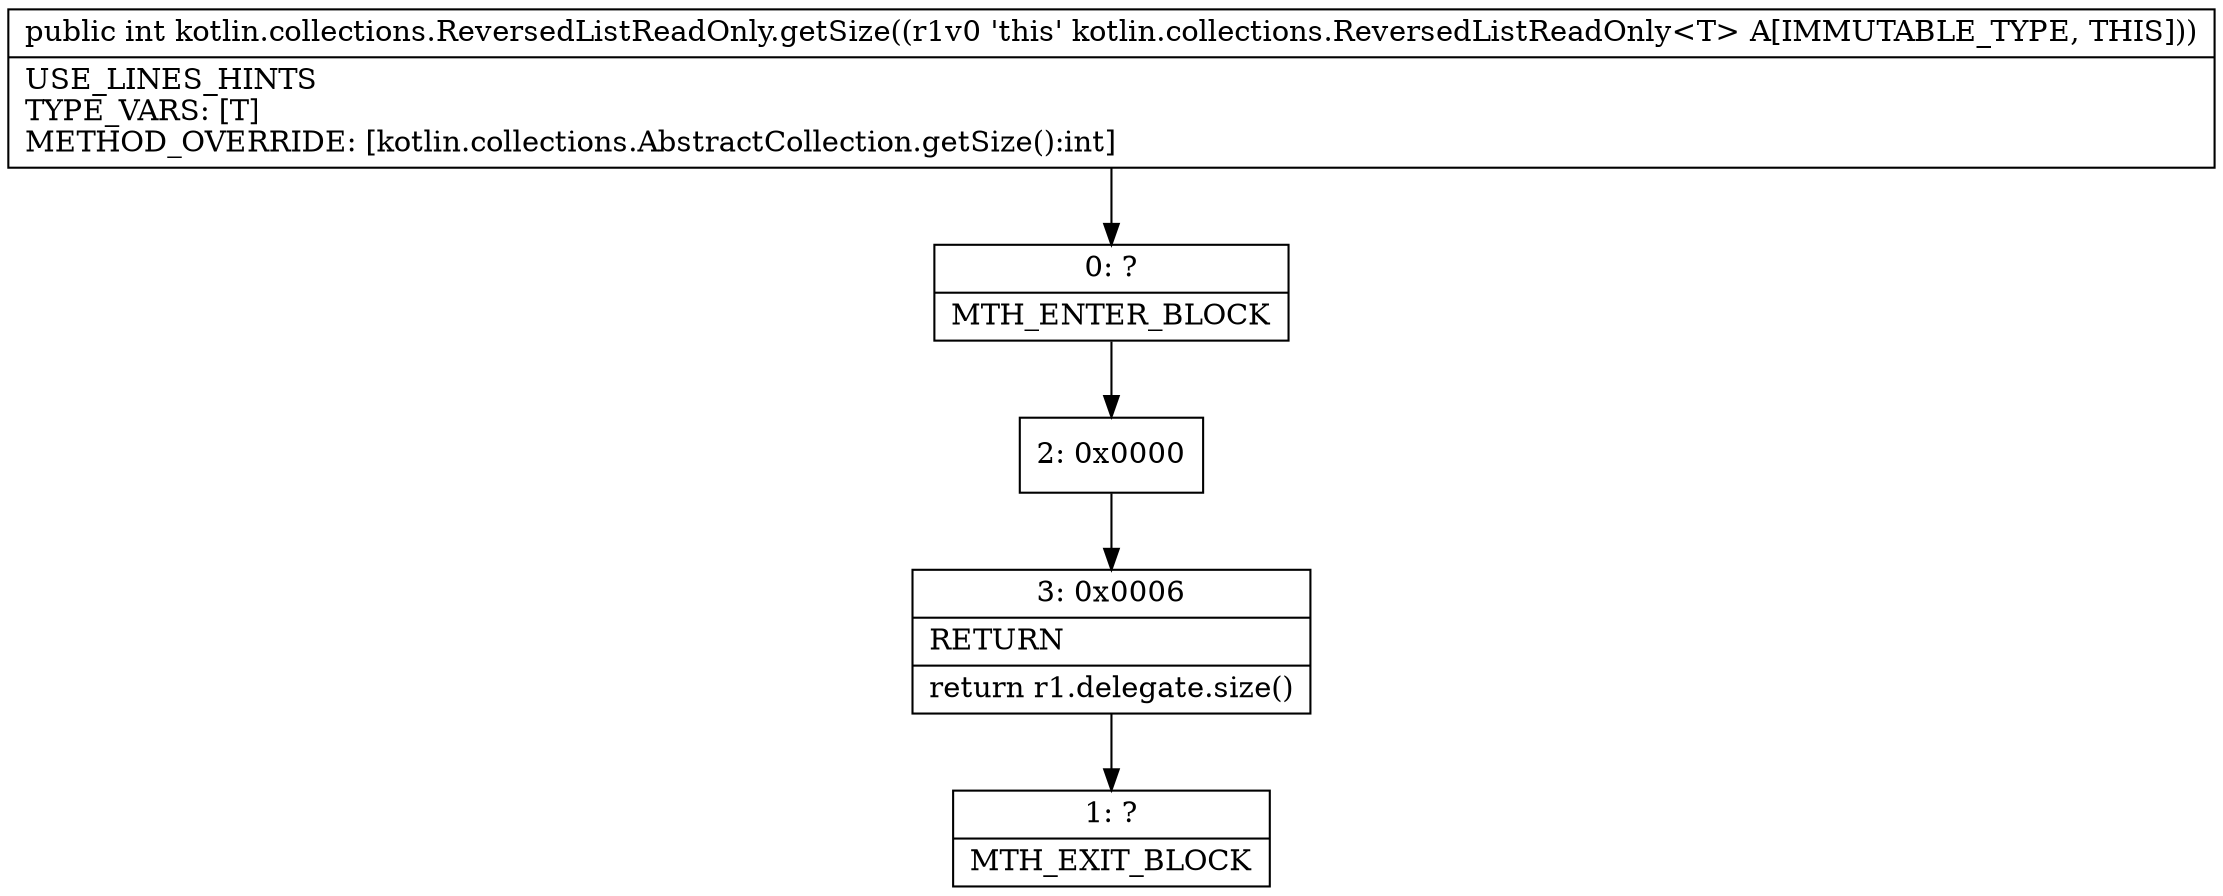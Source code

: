 digraph "CFG forkotlin.collections.ReversedListReadOnly.getSize()I" {
Node_0 [shape=record,label="{0\:\ ?|MTH_ENTER_BLOCK\l}"];
Node_2 [shape=record,label="{2\:\ 0x0000}"];
Node_3 [shape=record,label="{3\:\ 0x0006|RETURN\l|return r1.delegate.size()\l}"];
Node_1 [shape=record,label="{1\:\ ?|MTH_EXIT_BLOCK\l}"];
MethodNode[shape=record,label="{public int kotlin.collections.ReversedListReadOnly.getSize((r1v0 'this' kotlin.collections.ReversedListReadOnly\<T\> A[IMMUTABLE_TYPE, THIS]))  | USE_LINES_HINTS\lTYPE_VARS: [T]\lMETHOD_OVERRIDE: [kotlin.collections.AbstractCollection.getSize():int]\l}"];
MethodNode -> Node_0;Node_0 -> Node_2;
Node_2 -> Node_3;
Node_3 -> Node_1;
}

